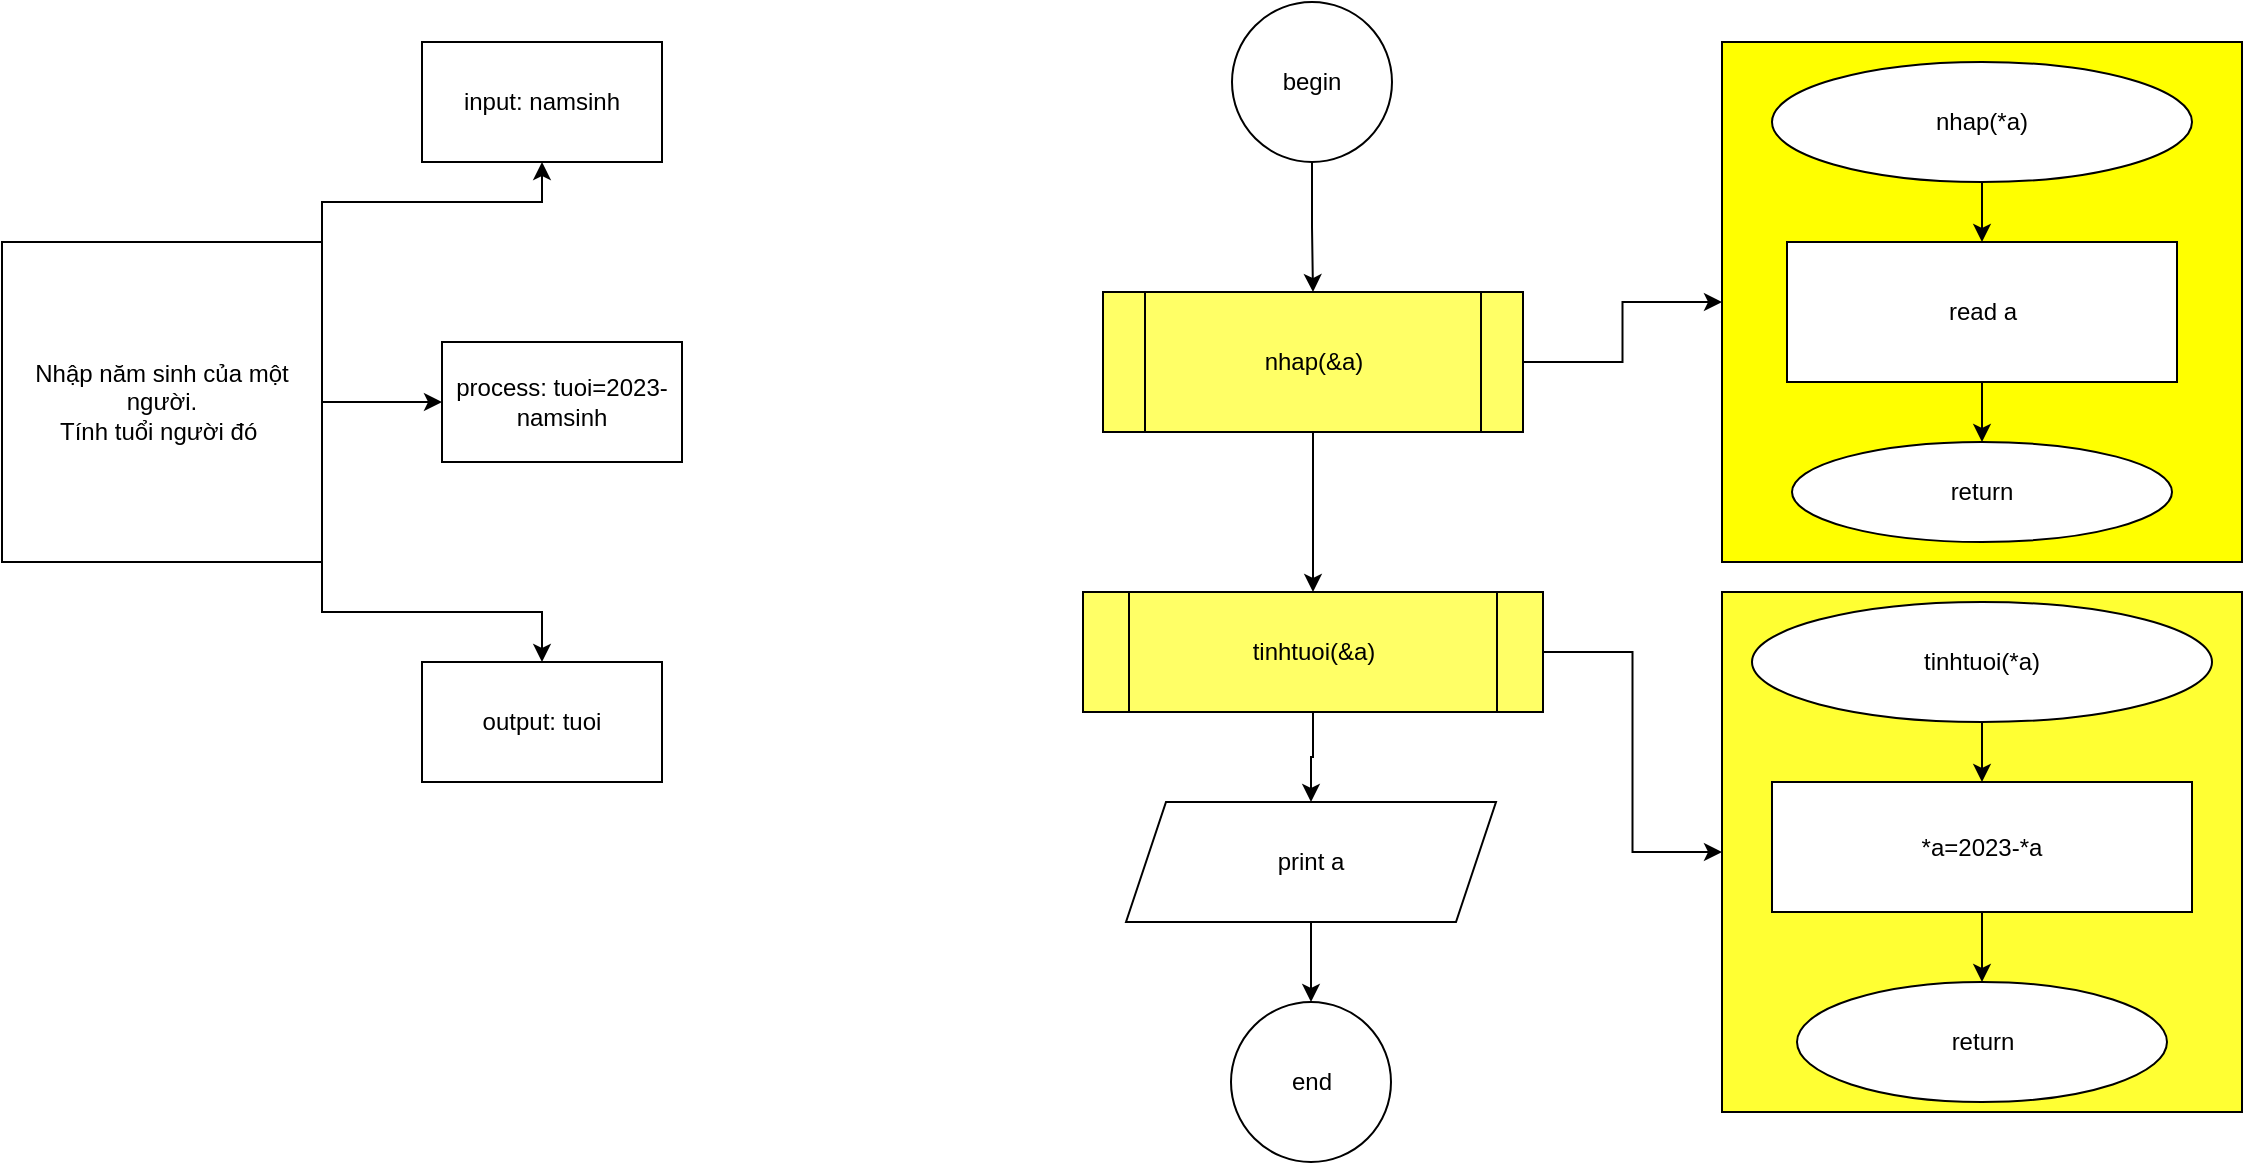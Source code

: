 <mxfile version="21.1.2" type="device">
  <diagram name="Page-1" id="8yFB36YLvzWm5kWMcXI9">
    <mxGraphModel dx="1970" dy="542" grid="1" gridSize="10" guides="1" tooltips="1" connect="1" arrows="1" fold="1" page="1" pageScale="1" pageWidth="850" pageHeight="1100" math="0" shadow="0">
      <root>
        <mxCell id="0" />
        <mxCell id="1" parent="0" />
        <mxCell id="nUM2MI0LxzdhWa6UNGos-5" style="edgeStyle=orthogonalEdgeStyle;rounded=0;orthogonalLoop=1;jettySize=auto;html=1;entryX=0.5;entryY=0;entryDx=0;entryDy=0;" parent="1" source="nUM2MI0LxzdhWa6UNGos-1" target="nUM2MI0LxzdhWa6UNGos-8" edge="1">
          <mxGeometry relative="1" as="geometry">
            <mxPoint x="425.5" y="140" as="targetPoint" />
          </mxGeometry>
        </mxCell>
        <mxCell id="nUM2MI0LxzdhWa6UNGos-1" value="begin" style="ellipse;whiteSpace=wrap;html=1;aspect=fixed;" parent="1" vertex="1">
          <mxGeometry x="385" y="10" width="80" height="80" as="geometry" />
        </mxCell>
        <mxCell id="nUM2MI0LxzdhWa6UNGos-2" value="end" style="ellipse;whiteSpace=wrap;html=1;aspect=fixed;" parent="1" vertex="1">
          <mxGeometry x="384.5" y="510" width="80" height="80" as="geometry" />
        </mxCell>
        <mxCell id="nUM2MI0LxzdhWa6UNGos-9" style="edgeStyle=orthogonalEdgeStyle;rounded=0;orthogonalLoop=1;jettySize=auto;html=1;entryX=0.5;entryY=0;entryDx=0;entryDy=0;exitX=0.5;exitY=1;exitDx=0;exitDy=0;" parent="1" source="nUM2MI0LxzdhWa6UNGos-8" target="nUM2MI0LxzdhWa6UNGos-23" edge="1">
          <mxGeometry relative="1" as="geometry">
            <mxPoint x="425.5" y="290" as="targetPoint" />
            <mxPoint x="425.5" y="240" as="sourcePoint" />
          </mxGeometry>
        </mxCell>
        <mxCell id="nUM2MI0LxzdhWa6UNGos-10" style="edgeStyle=orthogonalEdgeStyle;rounded=0;orthogonalLoop=1;jettySize=auto;html=1;exitX=1;exitY=0.5;exitDx=0;exitDy=0;entryX=0;entryY=0.5;entryDx=0;entryDy=0;" parent="1" source="nUM2MI0LxzdhWa6UNGos-8" target="nUM2MI0LxzdhWa6UNGos-11" edge="1">
          <mxGeometry relative="1" as="geometry">
            <mxPoint x="660" y="189.471" as="targetPoint" />
          </mxGeometry>
        </mxCell>
        <mxCell id="nUM2MI0LxzdhWa6UNGos-8" value="nhap(&amp;amp;a)" style="shape=process;whiteSpace=wrap;html=1;backgroundOutline=1;fillColor=#FFFF66;" parent="1" vertex="1">
          <mxGeometry x="320.5" y="155" width="210" height="70" as="geometry" />
        </mxCell>
        <mxCell id="nUM2MI0LxzdhWa6UNGos-11" value="" style="whiteSpace=wrap;html=1;aspect=fixed;fillColor=#FFFF00;" parent="1" vertex="1">
          <mxGeometry x="630" y="30" width="260" height="260" as="geometry" />
        </mxCell>
        <mxCell id="nUM2MI0LxzdhWa6UNGos-20" style="edgeStyle=orthogonalEdgeStyle;rounded=0;orthogonalLoop=1;jettySize=auto;html=1;entryX=0.5;entryY=0;entryDx=0;entryDy=0;" parent="1" source="nUM2MI0LxzdhWa6UNGos-12" target="nUM2MI0LxzdhWa6UNGos-19" edge="1">
          <mxGeometry relative="1" as="geometry" />
        </mxCell>
        <mxCell id="nUM2MI0LxzdhWa6UNGos-12" value="nhap(*a)" style="ellipse;whiteSpace=wrap;html=1;" parent="1" vertex="1">
          <mxGeometry x="655" y="40" width="210" height="60" as="geometry" />
        </mxCell>
        <mxCell id="nUM2MI0LxzdhWa6UNGos-15" style="edgeStyle=orthogonalEdgeStyle;rounded=0;orthogonalLoop=1;jettySize=auto;html=1;exitX=0.5;exitY=1;exitDx=0;exitDy=0;" parent="1" source="nUM2MI0LxzdhWa6UNGos-12" target="nUM2MI0LxzdhWa6UNGos-12" edge="1">
          <mxGeometry relative="1" as="geometry" />
        </mxCell>
        <mxCell id="nUM2MI0LxzdhWa6UNGos-18" value="return" style="ellipse;whiteSpace=wrap;html=1;" parent="1" vertex="1">
          <mxGeometry x="665" y="230" width="190" height="50" as="geometry" />
        </mxCell>
        <mxCell id="nUM2MI0LxzdhWa6UNGos-21" style="edgeStyle=orthogonalEdgeStyle;rounded=0;orthogonalLoop=1;jettySize=auto;html=1;entryX=0.5;entryY=0;entryDx=0;entryDy=0;" parent="1" source="nUM2MI0LxzdhWa6UNGos-19" target="nUM2MI0LxzdhWa6UNGos-18" edge="1">
          <mxGeometry relative="1" as="geometry" />
        </mxCell>
        <mxCell id="nUM2MI0LxzdhWa6UNGos-19" value="read a" style="rounded=0;whiteSpace=wrap;html=1;" parent="1" vertex="1">
          <mxGeometry x="662.5" y="130" width="195" height="70" as="geometry" />
        </mxCell>
        <mxCell id="nUM2MI0LxzdhWa6UNGos-25" style="edgeStyle=orthogonalEdgeStyle;rounded=0;orthogonalLoop=1;jettySize=auto;html=1;entryX=0.5;entryY=0;entryDx=0;entryDy=0;" parent="1" source="nUM2MI0LxzdhWa6UNGos-23" target="nUM2MI0LxzdhWa6UNGos-24" edge="1">
          <mxGeometry relative="1" as="geometry" />
        </mxCell>
        <mxCell id="nUM2MI0LxzdhWa6UNGos-27" style="edgeStyle=orthogonalEdgeStyle;rounded=0;orthogonalLoop=1;jettySize=auto;html=1;exitX=1;exitY=0.5;exitDx=0;exitDy=0;" parent="1" source="nUM2MI0LxzdhWa6UNGos-23" target="nUM2MI0LxzdhWa6UNGos-28" edge="1">
          <mxGeometry relative="1" as="geometry">
            <mxPoint x="670" y="415.353" as="targetPoint" />
          </mxGeometry>
        </mxCell>
        <mxCell id="nUM2MI0LxzdhWa6UNGos-23" value="tinhtuoi(&amp;amp;a)" style="shape=process;whiteSpace=wrap;html=1;backgroundOutline=1;fillColor=#FFFF66;" parent="1" vertex="1">
          <mxGeometry x="310.5" y="305" width="230" height="60" as="geometry" />
        </mxCell>
        <mxCell id="nUM2MI0LxzdhWa6UNGos-26" style="edgeStyle=orthogonalEdgeStyle;rounded=0;orthogonalLoop=1;jettySize=auto;html=1;entryX=0.5;entryY=0;entryDx=0;entryDy=0;" parent="1" source="nUM2MI0LxzdhWa6UNGos-24" target="nUM2MI0LxzdhWa6UNGos-2" edge="1">
          <mxGeometry relative="1" as="geometry" />
        </mxCell>
        <mxCell id="nUM2MI0LxzdhWa6UNGos-24" value="print a" style="shape=parallelogram;perimeter=parallelogramPerimeter;whiteSpace=wrap;html=1;fixedSize=1;" parent="1" vertex="1">
          <mxGeometry x="332" y="410" width="185" height="60" as="geometry" />
        </mxCell>
        <mxCell id="nUM2MI0LxzdhWa6UNGos-28" value="" style="whiteSpace=wrap;html=1;aspect=fixed;fillColor=#FFFF33;" parent="1" vertex="1">
          <mxGeometry x="630" y="305" width="260" height="260" as="geometry" />
        </mxCell>
        <mxCell id="nUM2MI0LxzdhWa6UNGos-32" style="edgeStyle=orthogonalEdgeStyle;rounded=0;orthogonalLoop=1;jettySize=auto;html=1;entryX=0.5;entryY=0;entryDx=0;entryDy=0;" parent="1" source="nUM2MI0LxzdhWa6UNGos-29" target="nUM2MI0LxzdhWa6UNGos-31" edge="1">
          <mxGeometry relative="1" as="geometry" />
        </mxCell>
        <mxCell id="nUM2MI0LxzdhWa6UNGos-29" value="tinhtuoi(*a)" style="ellipse;whiteSpace=wrap;html=1;" parent="1" vertex="1">
          <mxGeometry x="645" y="310" width="230" height="60" as="geometry" />
        </mxCell>
        <mxCell id="nUM2MI0LxzdhWa6UNGos-30" value="return" style="ellipse;whiteSpace=wrap;html=1;" parent="1" vertex="1">
          <mxGeometry x="667.5" y="500" width="185" height="60" as="geometry" />
        </mxCell>
        <mxCell id="nUM2MI0LxzdhWa6UNGos-33" style="edgeStyle=orthogonalEdgeStyle;rounded=0;orthogonalLoop=1;jettySize=auto;html=1;" parent="1" source="nUM2MI0LxzdhWa6UNGos-31" target="nUM2MI0LxzdhWa6UNGos-30" edge="1">
          <mxGeometry relative="1" as="geometry" />
        </mxCell>
        <mxCell id="nUM2MI0LxzdhWa6UNGos-31" value="*a=2023-*a" style="rounded=0;whiteSpace=wrap;html=1;" parent="1" vertex="1">
          <mxGeometry x="655" y="400" width="210" height="65" as="geometry" />
        </mxCell>
        <mxCell id="u2fdS1OfPnXyyuBDb4g0-2" style="edgeStyle=orthogonalEdgeStyle;rounded=0;orthogonalLoop=1;jettySize=auto;html=1;exitX=1;exitY=0;exitDx=0;exitDy=0;" parent="1" source="u2fdS1OfPnXyyuBDb4g0-1" target="u2fdS1OfPnXyyuBDb4g0-3" edge="1">
          <mxGeometry relative="1" as="geometry">
            <mxPoint x="-10" y="80" as="targetPoint" />
          </mxGeometry>
        </mxCell>
        <mxCell id="u2fdS1OfPnXyyuBDb4g0-4" style="edgeStyle=orthogonalEdgeStyle;rounded=0;orthogonalLoop=1;jettySize=auto;html=1;" parent="1" source="u2fdS1OfPnXyyuBDb4g0-1" target="u2fdS1OfPnXyyuBDb4g0-5" edge="1">
          <mxGeometry relative="1" as="geometry">
            <mxPoint x="30" y="210" as="targetPoint" />
          </mxGeometry>
        </mxCell>
        <mxCell id="u2fdS1OfPnXyyuBDb4g0-6" style="edgeStyle=orthogonalEdgeStyle;rounded=0;orthogonalLoop=1;jettySize=auto;html=1;exitX=1;exitY=1;exitDx=0;exitDy=0;" parent="1" source="u2fdS1OfPnXyyuBDb4g0-1" target="u2fdS1OfPnXyyuBDb4g0-7" edge="1">
          <mxGeometry relative="1" as="geometry">
            <mxPoint x="40" y="380" as="targetPoint" />
          </mxGeometry>
        </mxCell>
        <mxCell id="u2fdS1OfPnXyyuBDb4g0-1" value="Nhập năm sinh của một người.&lt;br&gt;Tính tuổi người đó&amp;nbsp;" style="whiteSpace=wrap;html=1;aspect=fixed;" parent="1" vertex="1">
          <mxGeometry x="-230" y="130" width="160" height="160" as="geometry" />
        </mxCell>
        <mxCell id="u2fdS1OfPnXyyuBDb4g0-3" value="input: namsinh" style="rounded=0;whiteSpace=wrap;html=1;" parent="1" vertex="1">
          <mxGeometry x="-20" y="30" width="120" height="60" as="geometry" />
        </mxCell>
        <mxCell id="u2fdS1OfPnXyyuBDb4g0-5" value="process: tuoi=2023-namsinh" style="rounded=0;whiteSpace=wrap;html=1;" parent="1" vertex="1">
          <mxGeometry x="-10" y="180" width="120" height="60" as="geometry" />
        </mxCell>
        <mxCell id="u2fdS1OfPnXyyuBDb4g0-7" value="output: tuoi" style="rounded=0;whiteSpace=wrap;html=1;" parent="1" vertex="1">
          <mxGeometry x="-20" y="340" width="120" height="60" as="geometry" />
        </mxCell>
      </root>
    </mxGraphModel>
  </diagram>
</mxfile>
